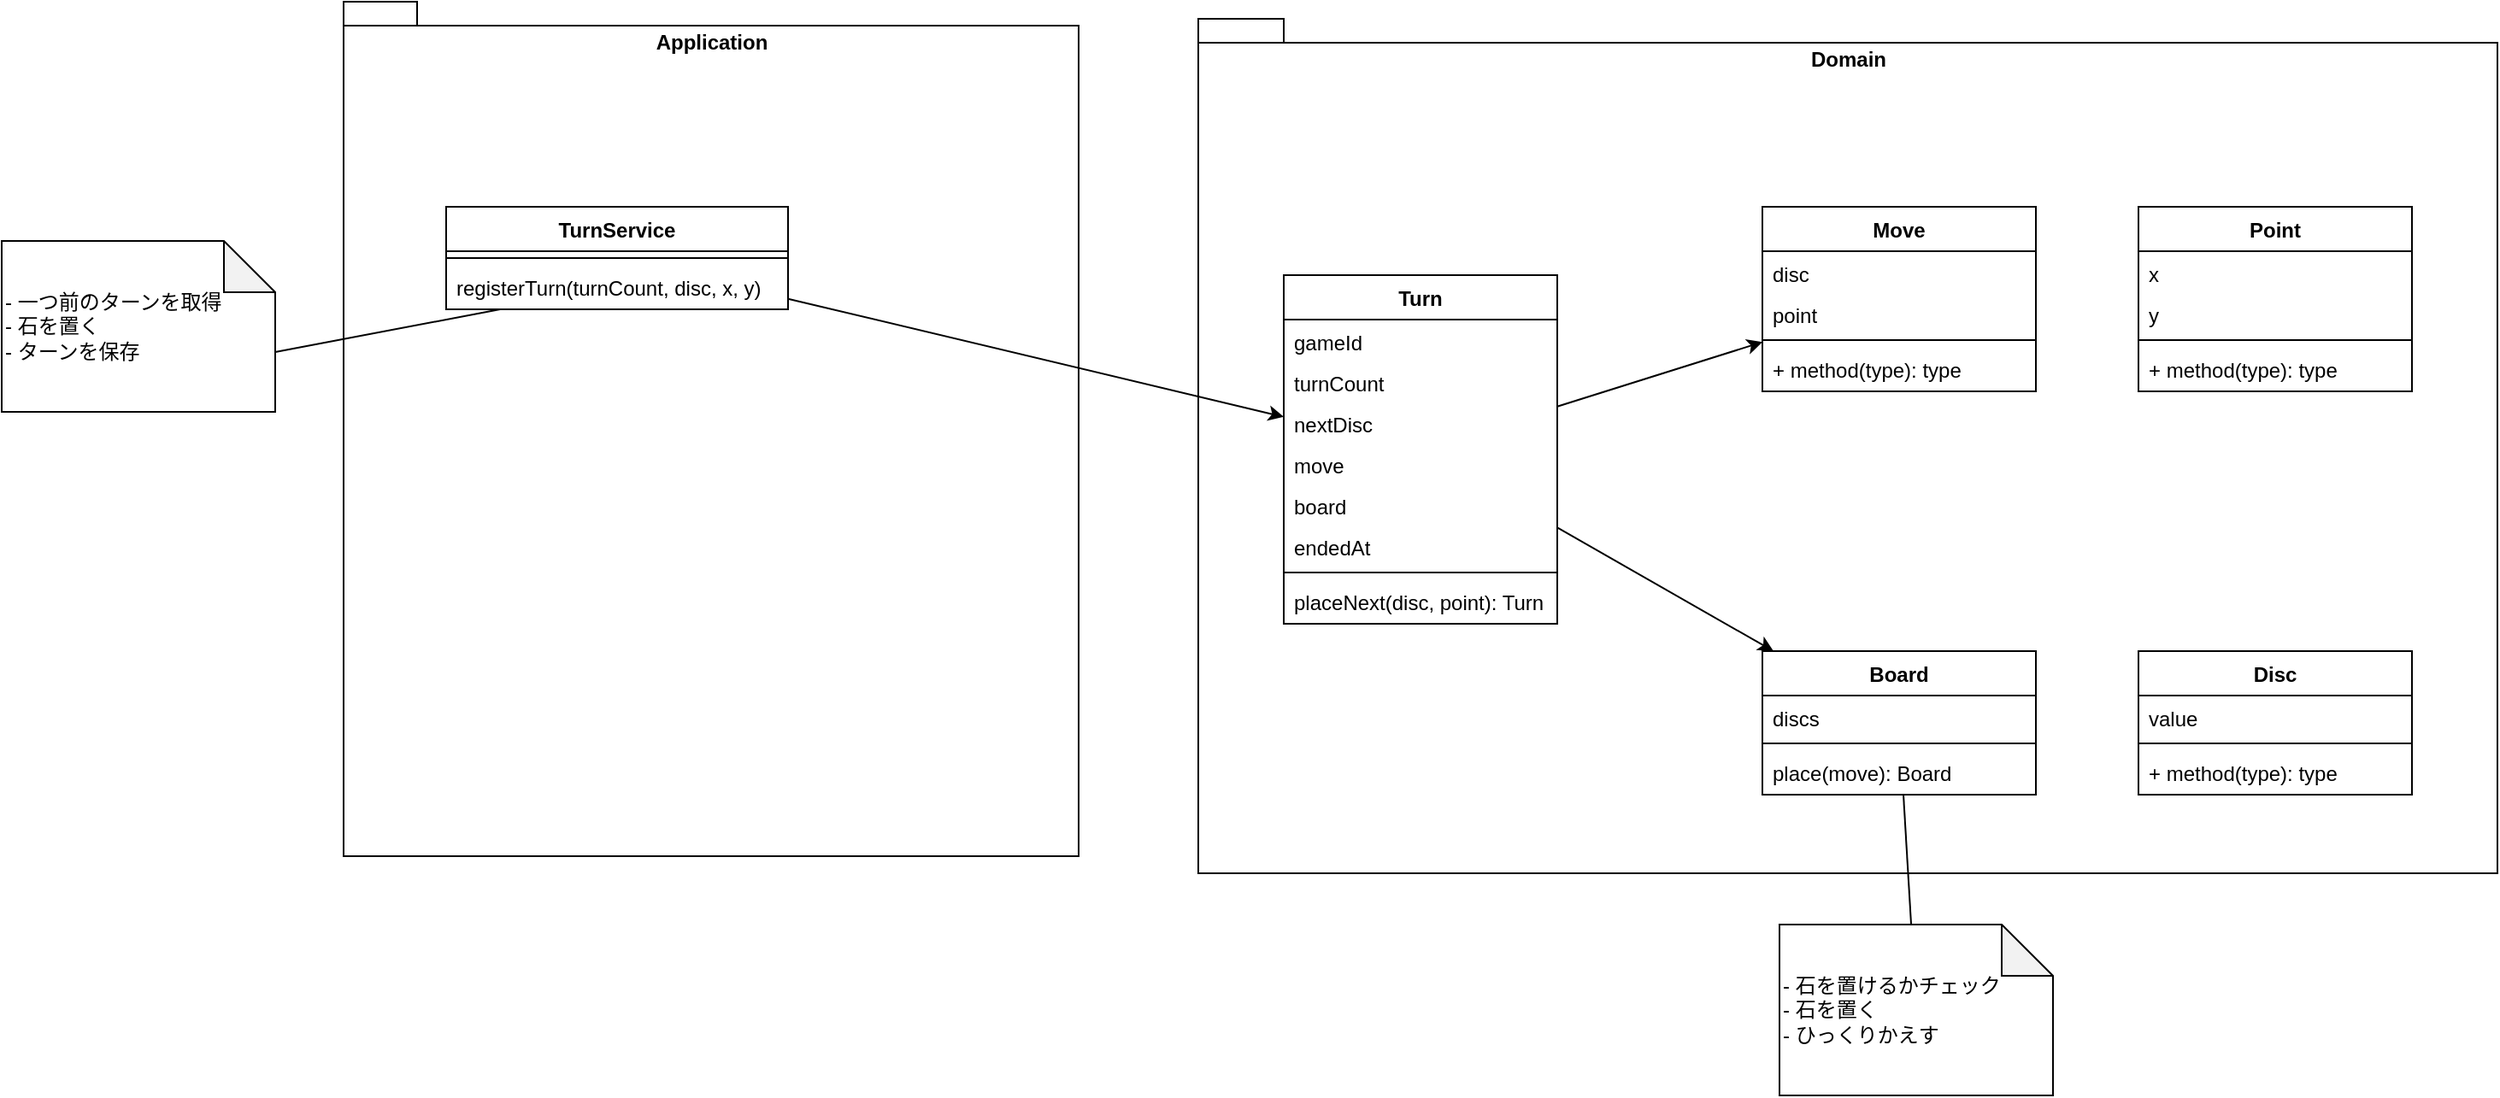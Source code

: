 <mxfile>
    <diagram id="yd_x7AMNRaGVLkawLkpY" name="Page-1">
        <mxGraphModel dx="1965" dy="1589" grid="1" gridSize="10" guides="1" tooltips="1" connect="1" arrows="1" fold="1" page="1" pageScale="1" pageWidth="850" pageHeight="1100" math="0" shadow="0">
            <root>
                <mxCell id="0"/>
                <mxCell id="1" parent="0"/>
                <mxCell id="42" value="Domain" style="shape=folder;fontStyle=1;spacingTop=10;tabWidth=40;tabHeight=14;tabPosition=left;html=1;fillColor=none;horizontal=1;verticalAlign=top;" vertex="1" parent="1">
                    <mxGeometry x="70" y="130" width="760" height="500" as="geometry"/>
                </mxCell>
                <mxCell id="38" style="edgeStyle=none;html=1;" edge="1" parent="1" source="2" target="13">
                    <mxGeometry relative="1" as="geometry"/>
                </mxCell>
                <mxCell id="40" style="edgeStyle=none;html=1;" edge="1" parent="1" source="2" target="22">
                    <mxGeometry relative="1" as="geometry"/>
                </mxCell>
                <mxCell id="2" value="Turn" style="swimlane;fontStyle=1;align=center;verticalAlign=top;childLayout=stackLayout;horizontal=1;startSize=26;horizontalStack=0;resizeParent=1;resizeParentMax=0;resizeLast=0;collapsible=1;marginBottom=0;" vertex="1" parent="1">
                    <mxGeometry x="120" y="280" width="160" height="204" as="geometry"/>
                </mxCell>
                <mxCell id="3" value="gameId" style="text;strokeColor=none;fillColor=none;align=left;verticalAlign=top;spacingLeft=4;spacingRight=4;overflow=hidden;rotatable=0;points=[[0,0.5],[1,0.5]];portConstraint=eastwest;" vertex="1" parent="2">
                    <mxGeometry y="26" width="160" height="24" as="geometry"/>
                </mxCell>
                <mxCell id="8" value="turnCount" style="text;strokeColor=none;fillColor=none;align=left;verticalAlign=top;spacingLeft=4;spacingRight=4;overflow=hidden;rotatable=0;points=[[0,0.5],[1,0.5]];portConstraint=eastwest;" vertex="1" parent="2">
                    <mxGeometry y="50" width="160" height="24" as="geometry"/>
                </mxCell>
                <mxCell id="9" value="nextDisc" style="text;strokeColor=none;fillColor=none;align=left;verticalAlign=top;spacingLeft=4;spacingRight=4;overflow=hidden;rotatable=0;points=[[0,0.5],[1,0.5]];portConstraint=eastwest;" vertex="1" parent="2">
                    <mxGeometry y="74" width="160" height="24" as="geometry"/>
                </mxCell>
                <mxCell id="10" value="move" style="text;strokeColor=none;fillColor=none;align=left;verticalAlign=top;spacingLeft=4;spacingRight=4;overflow=hidden;rotatable=0;points=[[0,0.5],[1,0.5]];portConstraint=eastwest;" vertex="1" parent="2">
                    <mxGeometry y="98" width="160" height="24" as="geometry"/>
                </mxCell>
                <mxCell id="11" value="board" style="text;strokeColor=none;fillColor=none;align=left;verticalAlign=top;spacingLeft=4;spacingRight=4;overflow=hidden;rotatable=0;points=[[0,0.5],[1,0.5]];portConstraint=eastwest;" vertex="1" parent="2">
                    <mxGeometry y="122" width="160" height="24" as="geometry"/>
                </mxCell>
                <mxCell id="12" value="endedAt" style="text;strokeColor=none;fillColor=none;align=left;verticalAlign=top;spacingLeft=4;spacingRight=4;overflow=hidden;rotatable=0;points=[[0,0.5],[1,0.5]];portConstraint=eastwest;" vertex="1" parent="2">
                    <mxGeometry y="146" width="160" height="24" as="geometry"/>
                </mxCell>
                <mxCell id="4" value="" style="line;strokeWidth=1;fillColor=none;align=left;verticalAlign=middle;spacingTop=-1;spacingLeft=3;spacingRight=3;rotatable=0;labelPosition=right;points=[];portConstraint=eastwest;strokeColor=inherit;" vertex="1" parent="2">
                    <mxGeometry y="170" width="160" height="8" as="geometry"/>
                </mxCell>
                <mxCell id="5" value="placeNext(disc, point): Turn" style="text;strokeColor=none;fillColor=none;align=left;verticalAlign=top;spacingLeft=4;spacingRight=4;overflow=hidden;rotatable=0;points=[[0,0.5],[1,0.5]];portConstraint=eastwest;" vertex="1" parent="2">
                    <mxGeometry y="178" width="160" height="26" as="geometry"/>
                </mxCell>
                <mxCell id="13" value="Move" style="swimlane;fontStyle=1;align=center;verticalAlign=top;childLayout=stackLayout;horizontal=1;startSize=26;horizontalStack=0;resizeParent=1;resizeParentMax=0;resizeLast=0;collapsible=1;marginBottom=0;" vertex="1" parent="1">
                    <mxGeometry x="400" y="240" width="160" height="108" as="geometry"/>
                </mxCell>
                <mxCell id="14" value="disc" style="text;strokeColor=none;fillColor=none;align=left;verticalAlign=top;spacingLeft=4;spacingRight=4;overflow=hidden;rotatable=0;points=[[0,0.5],[1,0.5]];portConstraint=eastwest;" vertex="1" parent="13">
                    <mxGeometry y="26" width="160" height="24" as="geometry"/>
                </mxCell>
                <mxCell id="15" value="point" style="text;strokeColor=none;fillColor=none;align=left;verticalAlign=top;spacingLeft=4;spacingRight=4;overflow=hidden;rotatable=0;points=[[0,0.5],[1,0.5]];portConstraint=eastwest;" vertex="1" parent="13">
                    <mxGeometry y="50" width="160" height="24" as="geometry"/>
                </mxCell>
                <mxCell id="20" value="" style="line;strokeWidth=1;fillColor=none;align=left;verticalAlign=middle;spacingTop=-1;spacingLeft=3;spacingRight=3;rotatable=0;labelPosition=right;points=[];portConstraint=eastwest;strokeColor=inherit;" vertex="1" parent="13">
                    <mxGeometry y="74" width="160" height="8" as="geometry"/>
                </mxCell>
                <mxCell id="21" value="+ method(type): type" style="text;strokeColor=none;fillColor=none;align=left;verticalAlign=top;spacingLeft=4;spacingRight=4;overflow=hidden;rotatable=0;points=[[0,0.5],[1,0.5]];portConstraint=eastwest;" vertex="1" parent="13">
                    <mxGeometry y="82" width="160" height="26" as="geometry"/>
                </mxCell>
                <mxCell id="22" value="Board" style="swimlane;fontStyle=1;align=center;verticalAlign=top;childLayout=stackLayout;horizontal=1;startSize=26;horizontalStack=0;resizeParent=1;resizeParentMax=0;resizeLast=0;collapsible=1;marginBottom=0;" vertex="1" parent="1">
                    <mxGeometry x="400" y="500" width="160" height="84" as="geometry"/>
                </mxCell>
                <mxCell id="23" value="discs" style="text;strokeColor=none;fillColor=none;align=left;verticalAlign=top;spacingLeft=4;spacingRight=4;overflow=hidden;rotatable=0;points=[[0,0.5],[1,0.5]];portConstraint=eastwest;" vertex="1" parent="22">
                    <mxGeometry y="26" width="160" height="24" as="geometry"/>
                </mxCell>
                <mxCell id="26" value="" style="line;strokeWidth=1;fillColor=none;align=left;verticalAlign=middle;spacingTop=-1;spacingLeft=3;spacingRight=3;rotatable=0;labelPosition=right;points=[];portConstraint=eastwest;strokeColor=inherit;" vertex="1" parent="22">
                    <mxGeometry y="50" width="160" height="8" as="geometry"/>
                </mxCell>
                <mxCell id="27" value="place(move): Board" style="text;strokeColor=none;fillColor=none;align=left;verticalAlign=top;spacingLeft=4;spacingRight=4;overflow=hidden;rotatable=0;points=[[0,0.5],[1,0.5]];portConstraint=eastwest;" vertex="1" parent="22">
                    <mxGeometry y="58" width="160" height="26" as="geometry"/>
                </mxCell>
                <mxCell id="28" value="Disc" style="swimlane;fontStyle=1;align=center;verticalAlign=top;childLayout=stackLayout;horizontal=1;startSize=26;horizontalStack=0;resizeParent=1;resizeParentMax=0;resizeLast=0;collapsible=1;marginBottom=0;" vertex="1" parent="1">
                    <mxGeometry x="620" y="500" width="160" height="84" as="geometry"/>
                </mxCell>
                <mxCell id="29" value="value" style="text;strokeColor=none;fillColor=none;align=left;verticalAlign=top;spacingLeft=4;spacingRight=4;overflow=hidden;rotatable=0;points=[[0,0.5],[1,0.5]];portConstraint=eastwest;" vertex="1" parent="28">
                    <mxGeometry y="26" width="160" height="24" as="geometry"/>
                </mxCell>
                <mxCell id="30" value="" style="line;strokeWidth=1;fillColor=none;align=left;verticalAlign=middle;spacingTop=-1;spacingLeft=3;spacingRight=3;rotatable=0;labelPosition=right;points=[];portConstraint=eastwest;strokeColor=inherit;" vertex="1" parent="28">
                    <mxGeometry y="50" width="160" height="8" as="geometry"/>
                </mxCell>
                <mxCell id="31" value="+ method(type): type" style="text;strokeColor=none;fillColor=none;align=left;verticalAlign=top;spacingLeft=4;spacingRight=4;overflow=hidden;rotatable=0;points=[[0,0.5],[1,0.5]];portConstraint=eastwest;" vertex="1" parent="28">
                    <mxGeometry y="58" width="160" height="26" as="geometry"/>
                </mxCell>
                <mxCell id="32" value="Point" style="swimlane;fontStyle=1;align=center;verticalAlign=top;childLayout=stackLayout;horizontal=1;startSize=26;horizontalStack=0;resizeParent=1;resizeParentMax=0;resizeLast=0;collapsible=1;marginBottom=0;" vertex="1" parent="1">
                    <mxGeometry x="620" y="240" width="160" height="108" as="geometry"/>
                </mxCell>
                <mxCell id="34" value="x" style="text;strokeColor=none;fillColor=none;align=left;verticalAlign=top;spacingLeft=4;spacingRight=4;overflow=hidden;rotatable=0;points=[[0,0.5],[1,0.5]];portConstraint=eastwest;" vertex="1" parent="32">
                    <mxGeometry y="26" width="160" height="24" as="geometry"/>
                </mxCell>
                <mxCell id="35" value="y" style="text;strokeColor=none;fillColor=none;align=left;verticalAlign=top;spacingLeft=4;spacingRight=4;overflow=hidden;rotatable=0;points=[[0,0.5],[1,0.5]];portConstraint=eastwest;" vertex="1" parent="32">
                    <mxGeometry y="50" width="160" height="24" as="geometry"/>
                </mxCell>
                <mxCell id="36" value="" style="line;strokeWidth=1;fillColor=none;align=left;verticalAlign=middle;spacingTop=-1;spacingLeft=3;spacingRight=3;rotatable=0;labelPosition=right;points=[];portConstraint=eastwest;strokeColor=inherit;" vertex="1" parent="32">
                    <mxGeometry y="74" width="160" height="8" as="geometry"/>
                </mxCell>
                <mxCell id="37" value="+ method(type): type" style="text;strokeColor=none;fillColor=none;align=left;verticalAlign=top;spacingLeft=4;spacingRight=4;overflow=hidden;rotatable=0;points=[[0,0.5],[1,0.5]];portConstraint=eastwest;" vertex="1" parent="32">
                    <mxGeometry y="82" width="160" height="26" as="geometry"/>
                </mxCell>
                <mxCell id="43" value="Application" style="shape=folder;fontStyle=1;spacingTop=10;tabWidth=40;tabHeight=14;tabPosition=left;html=1;fillColor=none;horizontal=1;verticalAlign=top;" vertex="1" parent="1">
                    <mxGeometry x="-430" y="120" width="430" height="500" as="geometry"/>
                </mxCell>
                <mxCell id="58" style="edgeStyle=none;html=1;" edge="1" parent="1" source="44" target="2">
                    <mxGeometry relative="1" as="geometry"/>
                </mxCell>
                <mxCell id="44" value="TurnService" style="swimlane;fontStyle=1;align=center;verticalAlign=top;childLayout=stackLayout;horizontal=1;startSize=26;horizontalStack=0;resizeParent=1;resizeParentMax=0;resizeLast=0;collapsible=1;marginBottom=0;" vertex="1" parent="1">
                    <mxGeometry x="-370" y="240" width="200" height="60" as="geometry"/>
                </mxCell>
                <mxCell id="51" value="" style="line;strokeWidth=1;fillColor=none;align=left;verticalAlign=middle;spacingTop=-1;spacingLeft=3;spacingRight=3;rotatable=0;labelPosition=right;points=[];portConstraint=eastwest;strokeColor=inherit;" vertex="1" parent="44">
                    <mxGeometry y="26" width="200" height="8" as="geometry"/>
                </mxCell>
                <mxCell id="52" value="registerTurn(turnCount, disc, x, y)" style="text;strokeColor=none;fillColor=none;align=left;verticalAlign=top;spacingLeft=4;spacingRight=4;overflow=hidden;rotatable=0;points=[[0,0.5],[1,0.5]];portConstraint=eastwest;" vertex="1" parent="44">
                    <mxGeometry y="34" width="200" height="26" as="geometry"/>
                </mxCell>
                <mxCell id="53" value="- 一つ前のターンを取得&lt;br&gt;- 石を置く&lt;br&gt;- ターンを保存" style="shape=note;whiteSpace=wrap;html=1;backgroundOutline=1;darkOpacity=0.05;fillColor=none;align=left;" vertex="1" parent="1">
                    <mxGeometry x="-630" y="260" width="160" height="100" as="geometry"/>
                </mxCell>
                <mxCell id="54" value="" style="endArrow=none;html=1;exitX=0;exitY=0;exitDx=160;exitDy=65;exitPerimeter=0;" edge="1" parent="1" source="53" target="52">
                    <mxGeometry width="50" height="50" relative="1" as="geometry">
                        <mxPoint x="-470" y="490" as="sourcePoint"/>
                        <mxPoint x="-420" y="440" as="targetPoint"/>
                    </mxGeometry>
                </mxCell>
                <mxCell id="56" value="- 石を置けるかチェック&lt;br&gt;- 石を置く&lt;br&gt;- ひっくりかえす" style="shape=note;whiteSpace=wrap;html=1;backgroundOutline=1;darkOpacity=0.05;fillColor=none;align=left;" vertex="1" parent="1">
                    <mxGeometry x="410" y="660" width="160" height="100" as="geometry"/>
                </mxCell>
                <mxCell id="57" value="" style="endArrow=none;html=1;" edge="1" parent="1" source="56" target="22">
                    <mxGeometry width="50" height="50" relative="1" as="geometry">
                        <mxPoint x="350" y="660" as="sourcePoint"/>
                        <mxPoint x="400" y="610" as="targetPoint"/>
                    </mxGeometry>
                </mxCell>
            </root>
        </mxGraphModel>
    </diagram>
</mxfile>
